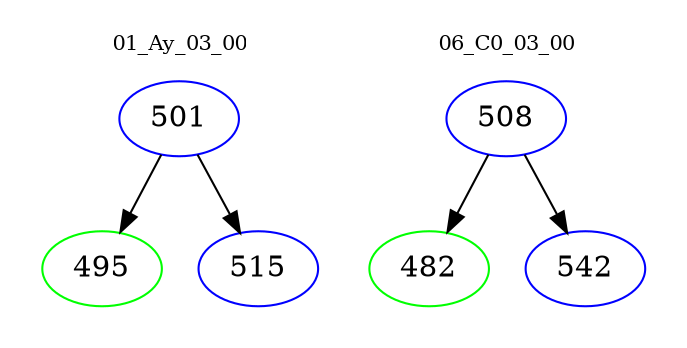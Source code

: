 digraph{
subgraph cluster_0 {
color = white
label = "01_Ay_03_00";
fontsize=10;
T0_501 [label="501", color="blue"]
T0_501 -> T0_495 [color="black"]
T0_495 [label="495", color="green"]
T0_501 -> T0_515 [color="black"]
T0_515 [label="515", color="blue"]
}
subgraph cluster_1 {
color = white
label = "06_C0_03_00";
fontsize=10;
T1_508 [label="508", color="blue"]
T1_508 -> T1_482 [color="black"]
T1_482 [label="482", color="green"]
T1_508 -> T1_542 [color="black"]
T1_542 [label="542", color="blue"]
}
}
